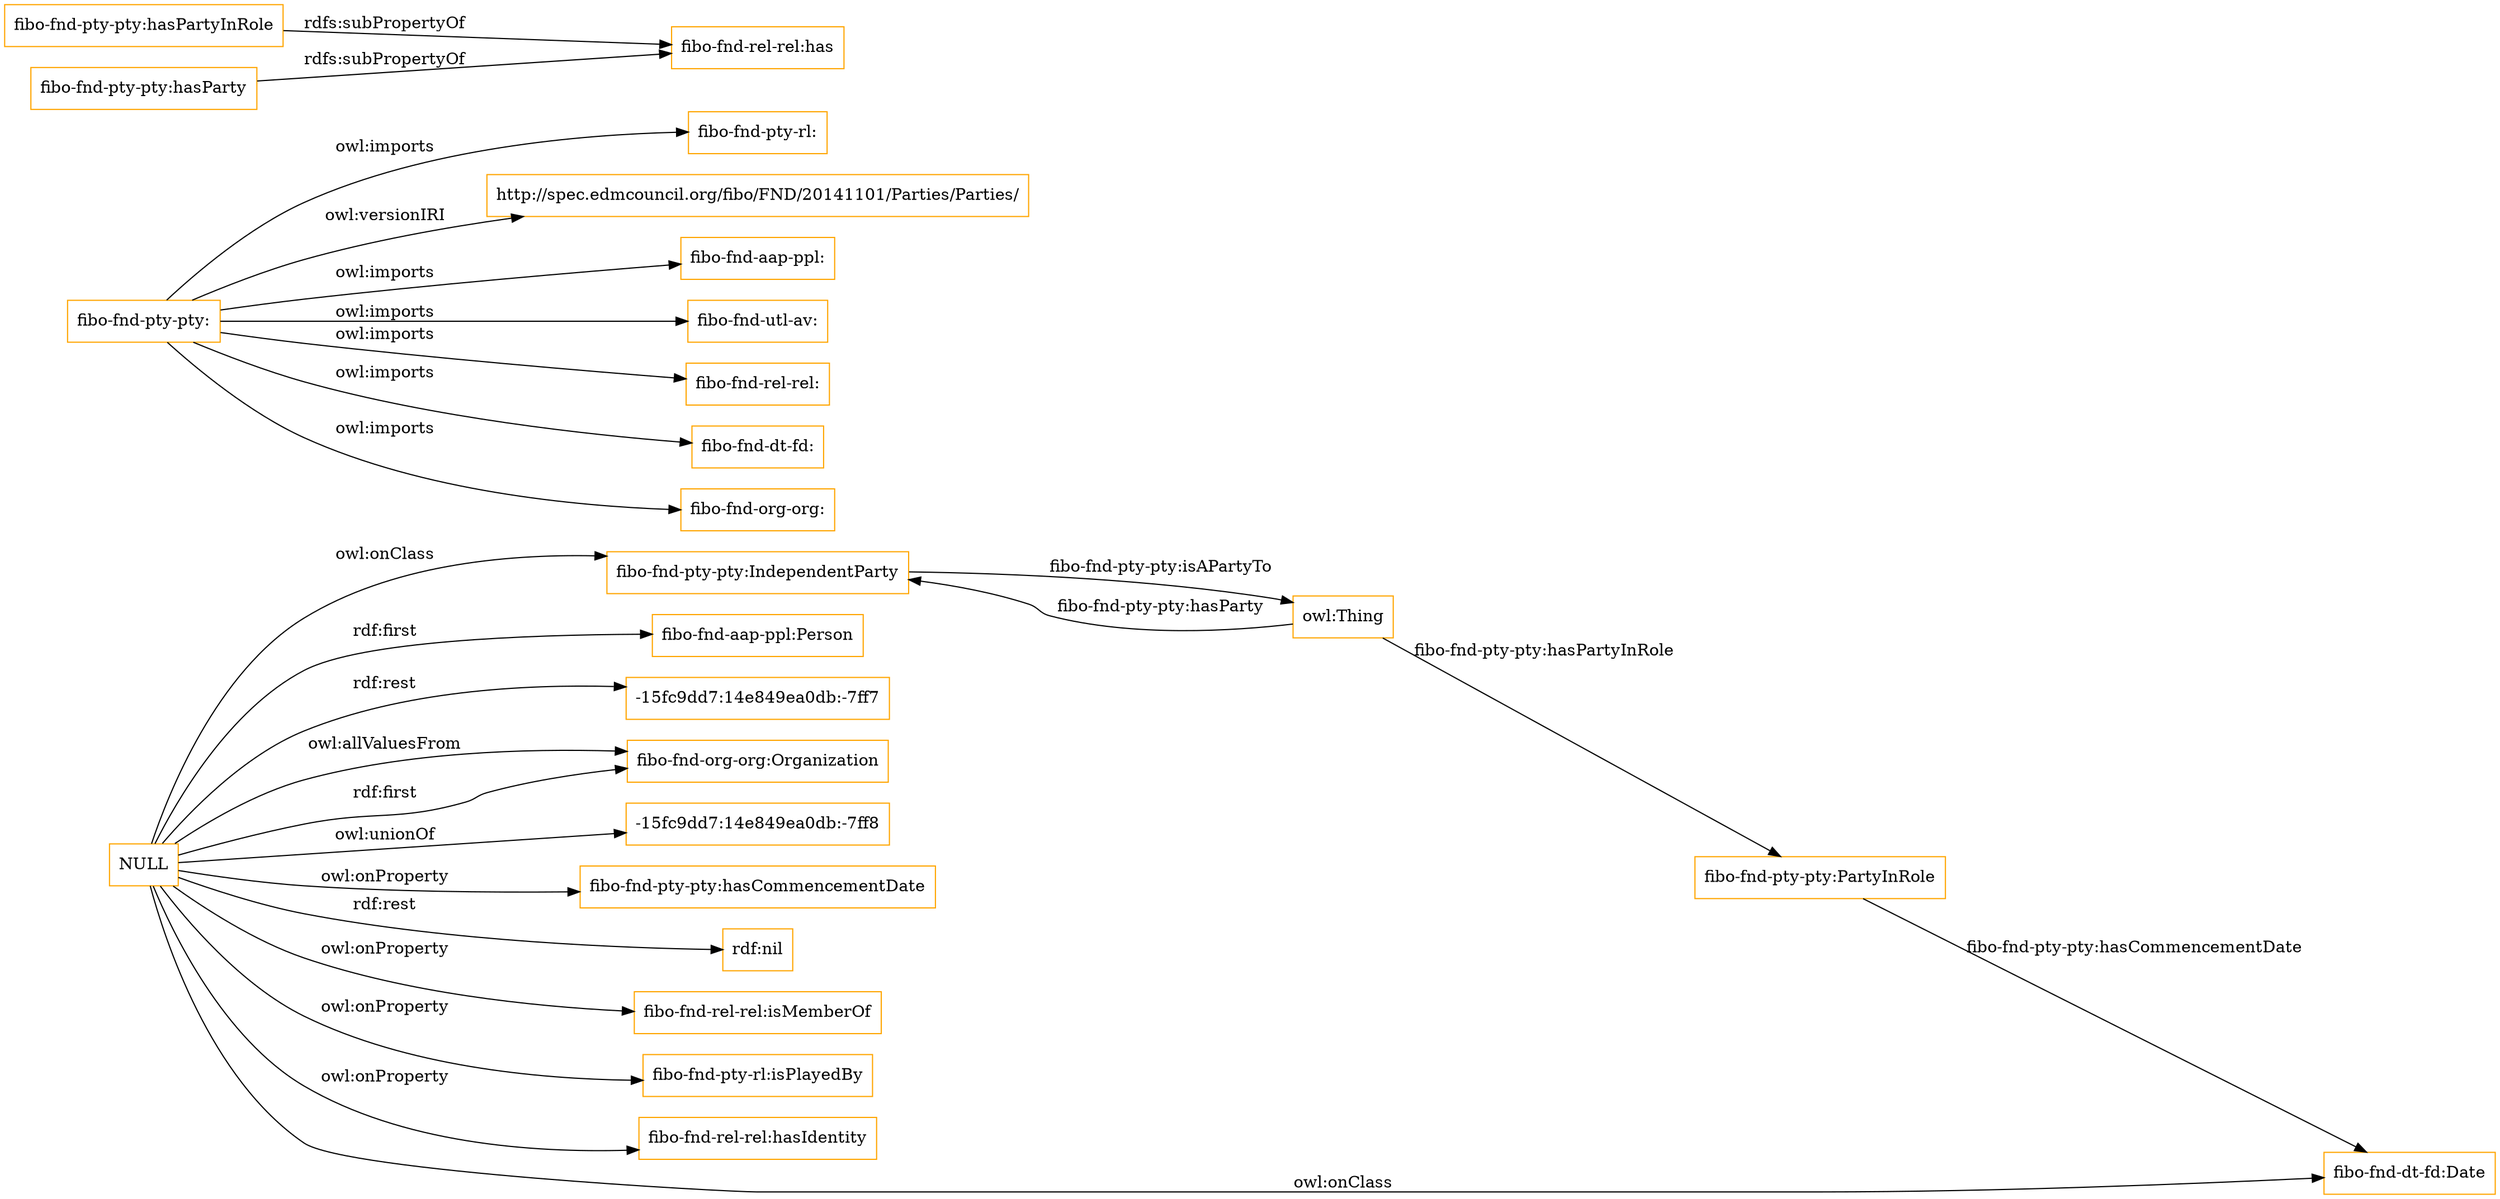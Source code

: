 digraph ar2dtool_diagram { 
rankdir=LR;
size="1501"
node [shape = rectangle, color="orange"]; "fibo-fnd-pty-pty:PartyInRole" "fibo-fnd-pty-pty:IndependentParty" ; /*classes style*/
	"fibo-fnd-pty-pty:" -> "fibo-fnd-pty-rl:" [ label = "owl:imports" ];
	"fibo-fnd-pty-pty:" -> "http://spec.edmcouncil.org/fibo/FND/20141101/Parties/Parties/" [ label = "owl:versionIRI" ];
	"fibo-fnd-pty-pty:" -> "fibo-fnd-aap-ppl:" [ label = "owl:imports" ];
	"fibo-fnd-pty-pty:" -> "fibo-fnd-utl-av:" [ label = "owl:imports" ];
	"fibo-fnd-pty-pty:" -> "fibo-fnd-rel-rel:" [ label = "owl:imports" ];
	"fibo-fnd-pty-pty:" -> "fibo-fnd-dt-fd:" [ label = "owl:imports" ];
	"fibo-fnd-pty-pty:" -> "fibo-fnd-org-org:" [ label = "owl:imports" ];
	"fibo-fnd-pty-pty:hasPartyInRole" -> "fibo-fnd-rel-rel:has" [ label = "rdfs:subPropertyOf" ];
	"fibo-fnd-pty-pty:hasParty" -> "fibo-fnd-rel-rel:has" [ label = "rdfs:subPropertyOf" ];
	"NULL" -> "fibo-fnd-pty-pty:IndependentParty" [ label = "owl:onClass" ];
	"NULL" -> "fibo-fnd-aap-ppl:Person" [ label = "rdf:first" ];
	"NULL" -> "-15fc9dd7:14e849ea0db:-7ff7" [ label = "rdf:rest" ];
	"NULL" -> "fibo-fnd-org-org:Organization" [ label = "owl:allValuesFrom" ];
	"NULL" -> "-15fc9dd7:14e849ea0db:-7ff8" [ label = "owl:unionOf" ];
	"NULL" -> "fibo-fnd-org-org:Organization" [ label = "rdf:first" ];
	"NULL" -> "fibo-fnd-pty-pty:hasCommencementDate" [ label = "owl:onProperty" ];
	"NULL" -> "rdf:nil" [ label = "rdf:rest" ];
	"NULL" -> "fibo-fnd-rel-rel:isMemberOf" [ label = "owl:onProperty" ];
	"NULL" -> "fibo-fnd-pty-rl:isPlayedBy" [ label = "owl:onProperty" ];
	"NULL" -> "fibo-fnd-rel-rel:hasIdentity" [ label = "owl:onProperty" ];
	"NULL" -> "fibo-fnd-dt-fd:Date" [ label = "owl:onClass" ];
	"fibo-fnd-pty-pty:PartyInRole" -> "fibo-fnd-dt-fd:Date" [ label = "fibo-fnd-pty-pty:hasCommencementDate" ];
	"owl:Thing" -> "fibo-fnd-pty-pty:IndependentParty" [ label = "fibo-fnd-pty-pty:hasParty" ];
	"fibo-fnd-pty-pty:IndependentParty" -> "owl:Thing" [ label = "fibo-fnd-pty-pty:isAPartyTo" ];
	"owl:Thing" -> "fibo-fnd-pty-pty:PartyInRole" [ label = "fibo-fnd-pty-pty:hasPartyInRole" ];

}
